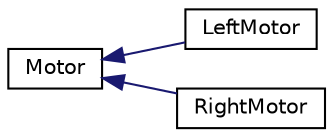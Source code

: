 digraph "Graphical Class Hierarchy"
{
 // LATEX_PDF_SIZE
  edge [fontname="Helvetica",fontsize="10",labelfontname="Helvetica",labelfontsize="10"];
  node [fontname="Helvetica",fontsize="10",shape=record];
  rankdir="LR";
  Node0 [label="Motor",height=0.2,width=0.4,color="black", fillcolor="white", style="filled",URL="$classMotor.html",tooltip="A PID Motor class using FreeRTOS threads, ESP32Encoder and ESP32PWM."];
  Node0 -> Node1 [dir="back",color="midnightblue",fontsize="10",style="solid",fontname="Helvetica"];
  Node1 [label="LeftMotor",height=0.2,width=0.4,color="black", fillcolor="white", style="filled",URL="$classLeftMotor.html",tooltip=" "];
  Node0 -> Node2 [dir="back",color="midnightblue",fontsize="10",style="solid",fontname="Helvetica"];
  Node2 [label="RightMotor",height=0.2,width=0.4,color="black", fillcolor="white", style="filled",URL="$classRightMotor.html",tooltip=" "];
}
